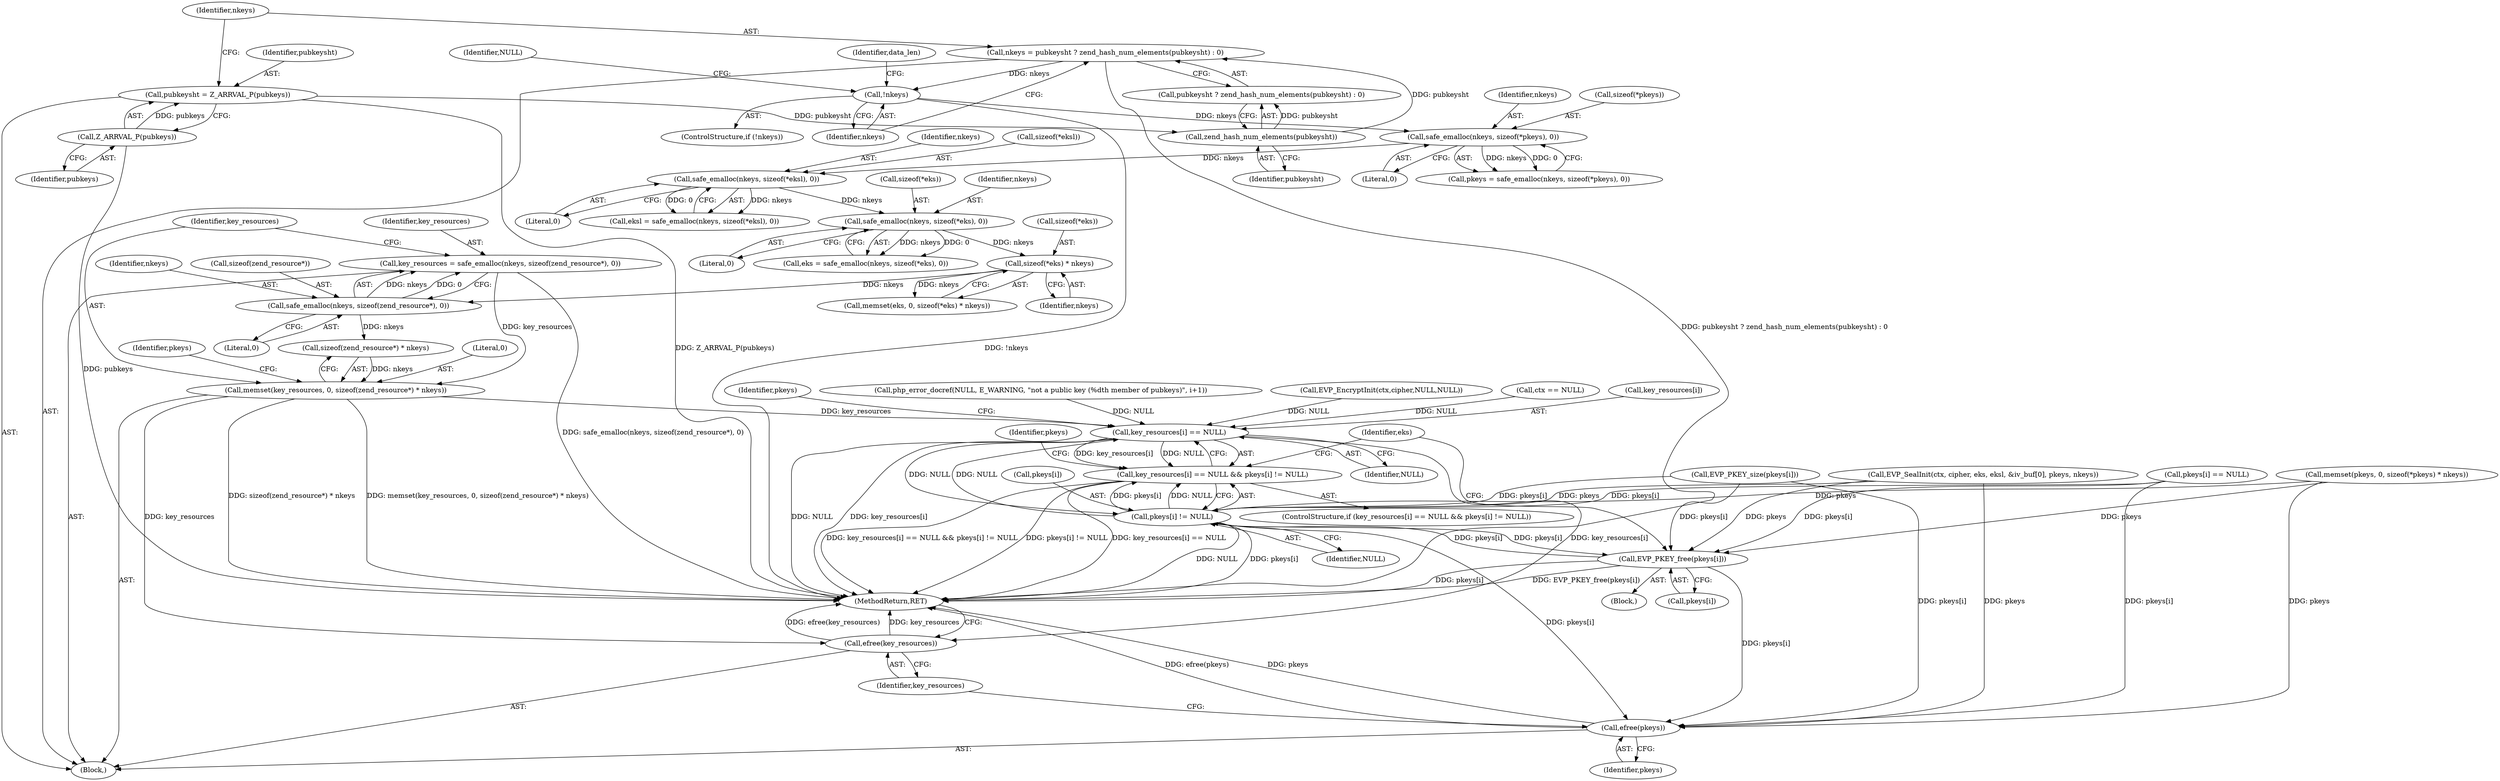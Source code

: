 digraph "0_php_73cabfedf519298e1a11192699f44d53c529315e@API" {
"1000258" [label="(Call,key_resources = safe_emalloc(nkeys, sizeof(zend_resource*), 0))"];
"1000260" [label="(Call,safe_emalloc(nkeys, sizeof(zend_resource*), 0))"];
"1000253" [label="(Call,sizeof(*eks) * nkeys)"];
"1000244" [label="(Call,safe_emalloc(nkeys, sizeof(*eks), 0))"];
"1000236" [label="(Call,safe_emalloc(nkeys, sizeof(*eksl), 0))"];
"1000228" [label="(Call,safe_emalloc(nkeys, sizeof(*pkeys), 0))"];
"1000177" [label="(Call,!nkeys)"];
"1000169" [label="(Call,nkeys = pubkeysht ? zend_hash_num_elements(pubkeysht) : 0)"];
"1000173" [label="(Call,zend_hash_num_elements(pubkeysht))"];
"1000165" [label="(Call,pubkeysht = Z_ARRVAL_P(pubkeys))"];
"1000167" [label="(Call,Z_ARRVAL_P(pubkeys))"];
"1000265" [label="(Call,memset(key_resources, 0, sizeof(zend_resource*) * nkeys))"];
"1000503" [label="(Call,key_resources[i] == NULL)"];
"1000502" [label="(Call,key_resources[i] == NULL && pkeys[i] != NULL)"];
"1000508" [label="(Call,pkeys[i] != NULL)"];
"1000514" [label="(Call,EVP_PKEY_free(pkeys[i]))"];
"1000531" [label="(Call,efree(pkeys))"];
"1000533" [label="(Call,efree(key_resources))"];
"1000168" [label="(Identifier,pubkeys)"];
"1000268" [label="(Call,sizeof(zend_resource*) * nkeys)"];
"1000260" [label="(Call,safe_emalloc(nkeys, sizeof(zend_resource*), 0))"];
"1000228" [label="(Call,safe_emalloc(nkeys, sizeof(*pkeys), 0))"];
"1000246" [label="(Call,sizeof(*eks))"];
"1000333" [label="(Call,ctx == NULL)"];
"1000254" [label="(Call,sizeof(*eks))"];
"1000234" [label="(Call,eksl = safe_emalloc(nkeys, sizeof(*eksl), 0))"];
"1000245" [label="(Identifier,nkeys)"];
"1000512" [label="(Identifier,NULL)"];
"1000261" [label="(Identifier,nkeys)"];
"1000501" [label="(ControlStructure,if (key_resources[i] == NULL && pkeys[i] != NULL))"];
"1000533" [label="(Call,efree(key_resources))"];
"1000176" [label="(ControlStructure,if (!nkeys))"];
"1000516" [label="(Identifier,pkeys)"];
"1000229" [label="(Identifier,nkeys)"];
"1000249" [label="(Literal,0)"];
"1000253" [label="(Call,sizeof(*eks) * nkeys)"];
"1000236" [label="(Call,safe_emalloc(nkeys, sizeof(*eksl), 0))"];
"1000169" [label="(Call,nkeys = pubkeysht ? zend_hash_num_elements(pubkeysht) : 0)"];
"1000504" [label="(Call,key_resources[i])"];
"1000508" [label="(Call,pkeys[i] != NULL)"];
"1000320" [label="(Call,EVP_PKEY_size(pkeys[i]))"];
"1000515" [label="(Call,pkeys[i])"];
"1000520" [label="(Identifier,eks)"];
"1000226" [label="(Call,pkeys = safe_emalloc(nkeys, sizeof(*pkeys), 0))"];
"1000174" [label="(Identifier,pubkeysht)"];
"1000503" [label="(Call,key_resources[i] == NULL)"];
"1000171" [label="(Call,pubkeysht ? zend_hash_num_elements(pubkeysht) : 0)"];
"1000233" [label="(Literal,0)"];
"1000170" [label="(Identifier,nkeys)"];
"1000237" [label="(Identifier,nkeys)"];
"1000166" [label="(Identifier,pubkeysht)"];
"1000509" [label="(Call,pkeys[i])"];
"1000241" [label="(Literal,0)"];
"1000257" [label="(Identifier,nkeys)"];
"1000259" [label="(Identifier,key_resources)"];
"1000265" [label="(Call,memset(key_resources, 0, sizeof(zend_resource*) * nkeys))"];
"1000510" [label="(Identifier,pkeys)"];
"1000178" [label="(Identifier,nkeys)"];
"1000514" [label="(Call,EVP_PKEY_free(pkeys[i]))"];
"1000262" [label="(Call,sizeof(zend_resource*))"];
"1000181" [label="(Identifier,NULL)"];
"1000299" [label="(Call,pkeys[i] == NULL)"];
"1000244" [label="(Call,safe_emalloc(nkeys, sizeof(*eks), 0))"];
"1000535" [label="(MethodReturn,RET)"];
"1000186" [label="(Identifier,data_len)"];
"1000267" [label="(Literal,0)"];
"1000177" [label="(Call,!nkeys)"];
"1000305" [label="(Call,php_error_docref(NULL, E_WARNING, \"not a public key (%dth member of pubkeys)\", i+1))"];
"1000337" [label="(Call,EVP_EncryptInit(ctx,cipher,NULL,NULL))"];
"1000242" [label="(Call,eks = safe_emalloc(nkeys, sizeof(*eks), 0))"];
"1000272" [label="(Call,memset(pkeys, 0, sizeof(*pkeys) * nkeys))"];
"1000250" [label="(Call,memset(eks, 0, sizeof(*eks) * nkeys))"];
"1000534" [label="(Identifier,key_resources)"];
"1000264" [label="(Literal,0)"];
"1000173" [label="(Call,zend_hash_num_elements(pubkeysht))"];
"1000258" [label="(Call,key_resources = safe_emalloc(nkeys, sizeof(zend_resource*), 0))"];
"1000238" [label="(Call,sizeof(*eksl))"];
"1000165" [label="(Call,pubkeysht = Z_ARRVAL_P(pubkeys))"];
"1000507" [label="(Identifier,NULL)"];
"1000359" [label="(Call,EVP_SealInit(ctx, cipher, eks, eksl, &iv_buf[0], pkeys, nkeys))"];
"1000105" [label="(Block,)"];
"1000230" [label="(Call,sizeof(*pkeys))"];
"1000273" [label="(Identifier,pkeys)"];
"1000266" [label="(Identifier,key_resources)"];
"1000167" [label="(Call,Z_ARRVAL_P(pubkeys))"];
"1000513" [label="(Block,)"];
"1000502" [label="(Call,key_resources[i] == NULL && pkeys[i] != NULL)"];
"1000532" [label="(Identifier,pkeys)"];
"1000531" [label="(Call,efree(pkeys))"];
"1000258" -> "1000105"  [label="AST: "];
"1000258" -> "1000260"  [label="CFG: "];
"1000259" -> "1000258"  [label="AST: "];
"1000260" -> "1000258"  [label="AST: "];
"1000266" -> "1000258"  [label="CFG: "];
"1000258" -> "1000535"  [label="DDG: safe_emalloc(nkeys, sizeof(zend_resource*), 0)"];
"1000260" -> "1000258"  [label="DDG: nkeys"];
"1000260" -> "1000258"  [label="DDG: 0"];
"1000258" -> "1000265"  [label="DDG: key_resources"];
"1000260" -> "1000264"  [label="CFG: "];
"1000261" -> "1000260"  [label="AST: "];
"1000262" -> "1000260"  [label="AST: "];
"1000264" -> "1000260"  [label="AST: "];
"1000253" -> "1000260"  [label="DDG: nkeys"];
"1000260" -> "1000268"  [label="DDG: nkeys"];
"1000253" -> "1000250"  [label="AST: "];
"1000253" -> "1000257"  [label="CFG: "];
"1000254" -> "1000253"  [label="AST: "];
"1000257" -> "1000253"  [label="AST: "];
"1000250" -> "1000253"  [label="CFG: "];
"1000253" -> "1000250"  [label="DDG: nkeys"];
"1000244" -> "1000253"  [label="DDG: nkeys"];
"1000244" -> "1000242"  [label="AST: "];
"1000244" -> "1000249"  [label="CFG: "];
"1000245" -> "1000244"  [label="AST: "];
"1000246" -> "1000244"  [label="AST: "];
"1000249" -> "1000244"  [label="AST: "];
"1000242" -> "1000244"  [label="CFG: "];
"1000244" -> "1000242"  [label="DDG: nkeys"];
"1000244" -> "1000242"  [label="DDG: 0"];
"1000236" -> "1000244"  [label="DDG: nkeys"];
"1000236" -> "1000234"  [label="AST: "];
"1000236" -> "1000241"  [label="CFG: "];
"1000237" -> "1000236"  [label="AST: "];
"1000238" -> "1000236"  [label="AST: "];
"1000241" -> "1000236"  [label="AST: "];
"1000234" -> "1000236"  [label="CFG: "];
"1000236" -> "1000234"  [label="DDG: nkeys"];
"1000236" -> "1000234"  [label="DDG: 0"];
"1000228" -> "1000236"  [label="DDG: nkeys"];
"1000228" -> "1000226"  [label="AST: "];
"1000228" -> "1000233"  [label="CFG: "];
"1000229" -> "1000228"  [label="AST: "];
"1000230" -> "1000228"  [label="AST: "];
"1000233" -> "1000228"  [label="AST: "];
"1000226" -> "1000228"  [label="CFG: "];
"1000228" -> "1000226"  [label="DDG: nkeys"];
"1000228" -> "1000226"  [label="DDG: 0"];
"1000177" -> "1000228"  [label="DDG: nkeys"];
"1000177" -> "1000176"  [label="AST: "];
"1000177" -> "1000178"  [label="CFG: "];
"1000178" -> "1000177"  [label="AST: "];
"1000181" -> "1000177"  [label="CFG: "];
"1000186" -> "1000177"  [label="CFG: "];
"1000177" -> "1000535"  [label="DDG: !nkeys"];
"1000169" -> "1000177"  [label="DDG: nkeys"];
"1000169" -> "1000105"  [label="AST: "];
"1000169" -> "1000171"  [label="CFG: "];
"1000170" -> "1000169"  [label="AST: "];
"1000171" -> "1000169"  [label="AST: "];
"1000178" -> "1000169"  [label="CFG: "];
"1000169" -> "1000535"  [label="DDG: pubkeysht ? zend_hash_num_elements(pubkeysht) : 0"];
"1000173" -> "1000169"  [label="DDG: pubkeysht"];
"1000173" -> "1000171"  [label="AST: "];
"1000173" -> "1000174"  [label="CFG: "];
"1000174" -> "1000173"  [label="AST: "];
"1000171" -> "1000173"  [label="CFG: "];
"1000173" -> "1000171"  [label="DDG: pubkeysht"];
"1000165" -> "1000173"  [label="DDG: pubkeysht"];
"1000165" -> "1000105"  [label="AST: "];
"1000165" -> "1000167"  [label="CFG: "];
"1000166" -> "1000165"  [label="AST: "];
"1000167" -> "1000165"  [label="AST: "];
"1000170" -> "1000165"  [label="CFG: "];
"1000165" -> "1000535"  [label="DDG: Z_ARRVAL_P(pubkeys)"];
"1000167" -> "1000165"  [label="DDG: pubkeys"];
"1000167" -> "1000168"  [label="CFG: "];
"1000168" -> "1000167"  [label="AST: "];
"1000167" -> "1000535"  [label="DDG: pubkeys"];
"1000265" -> "1000105"  [label="AST: "];
"1000265" -> "1000268"  [label="CFG: "];
"1000266" -> "1000265"  [label="AST: "];
"1000267" -> "1000265"  [label="AST: "];
"1000268" -> "1000265"  [label="AST: "];
"1000273" -> "1000265"  [label="CFG: "];
"1000265" -> "1000535"  [label="DDG: memset(key_resources, 0, sizeof(zend_resource*) * nkeys)"];
"1000265" -> "1000535"  [label="DDG: sizeof(zend_resource*) * nkeys"];
"1000268" -> "1000265"  [label="DDG: nkeys"];
"1000265" -> "1000503"  [label="DDG: key_resources"];
"1000265" -> "1000533"  [label="DDG: key_resources"];
"1000503" -> "1000502"  [label="AST: "];
"1000503" -> "1000507"  [label="CFG: "];
"1000504" -> "1000503"  [label="AST: "];
"1000507" -> "1000503"  [label="AST: "];
"1000510" -> "1000503"  [label="CFG: "];
"1000502" -> "1000503"  [label="CFG: "];
"1000503" -> "1000535"  [label="DDG: NULL"];
"1000503" -> "1000535"  [label="DDG: key_resources[i]"];
"1000503" -> "1000502"  [label="DDG: key_resources[i]"];
"1000503" -> "1000502"  [label="DDG: NULL"];
"1000305" -> "1000503"  [label="DDG: NULL"];
"1000337" -> "1000503"  [label="DDG: NULL"];
"1000508" -> "1000503"  [label="DDG: NULL"];
"1000333" -> "1000503"  [label="DDG: NULL"];
"1000503" -> "1000508"  [label="DDG: NULL"];
"1000503" -> "1000533"  [label="DDG: key_resources[i]"];
"1000502" -> "1000501"  [label="AST: "];
"1000502" -> "1000508"  [label="CFG: "];
"1000508" -> "1000502"  [label="AST: "];
"1000516" -> "1000502"  [label="CFG: "];
"1000520" -> "1000502"  [label="CFG: "];
"1000502" -> "1000535"  [label="DDG: key_resources[i] == NULL"];
"1000502" -> "1000535"  [label="DDG: key_resources[i] == NULL && pkeys[i] != NULL"];
"1000502" -> "1000535"  [label="DDG: pkeys[i] != NULL"];
"1000508" -> "1000502"  [label="DDG: pkeys[i]"];
"1000508" -> "1000502"  [label="DDG: NULL"];
"1000508" -> "1000512"  [label="CFG: "];
"1000509" -> "1000508"  [label="AST: "];
"1000512" -> "1000508"  [label="AST: "];
"1000508" -> "1000535"  [label="DDG: pkeys[i]"];
"1000508" -> "1000535"  [label="DDG: NULL"];
"1000359" -> "1000508"  [label="DDG: pkeys"];
"1000514" -> "1000508"  [label="DDG: pkeys[i]"];
"1000299" -> "1000508"  [label="DDG: pkeys[i]"];
"1000272" -> "1000508"  [label="DDG: pkeys"];
"1000320" -> "1000508"  [label="DDG: pkeys[i]"];
"1000508" -> "1000514"  [label="DDG: pkeys[i]"];
"1000508" -> "1000531"  [label="DDG: pkeys[i]"];
"1000514" -> "1000513"  [label="AST: "];
"1000514" -> "1000515"  [label="CFG: "];
"1000515" -> "1000514"  [label="AST: "];
"1000520" -> "1000514"  [label="CFG: "];
"1000514" -> "1000535"  [label="DDG: EVP_PKEY_free(pkeys[i])"];
"1000514" -> "1000535"  [label="DDG: pkeys[i]"];
"1000359" -> "1000514"  [label="DDG: pkeys"];
"1000299" -> "1000514"  [label="DDG: pkeys[i]"];
"1000272" -> "1000514"  [label="DDG: pkeys"];
"1000320" -> "1000514"  [label="DDG: pkeys[i]"];
"1000514" -> "1000531"  [label="DDG: pkeys[i]"];
"1000531" -> "1000105"  [label="AST: "];
"1000531" -> "1000532"  [label="CFG: "];
"1000532" -> "1000531"  [label="AST: "];
"1000534" -> "1000531"  [label="CFG: "];
"1000531" -> "1000535"  [label="DDG: efree(pkeys)"];
"1000531" -> "1000535"  [label="DDG: pkeys"];
"1000359" -> "1000531"  [label="DDG: pkeys"];
"1000299" -> "1000531"  [label="DDG: pkeys[i]"];
"1000272" -> "1000531"  [label="DDG: pkeys"];
"1000320" -> "1000531"  [label="DDG: pkeys[i]"];
"1000533" -> "1000105"  [label="AST: "];
"1000533" -> "1000534"  [label="CFG: "];
"1000534" -> "1000533"  [label="AST: "];
"1000535" -> "1000533"  [label="CFG: "];
"1000533" -> "1000535"  [label="DDG: efree(key_resources)"];
"1000533" -> "1000535"  [label="DDG: key_resources"];
}
